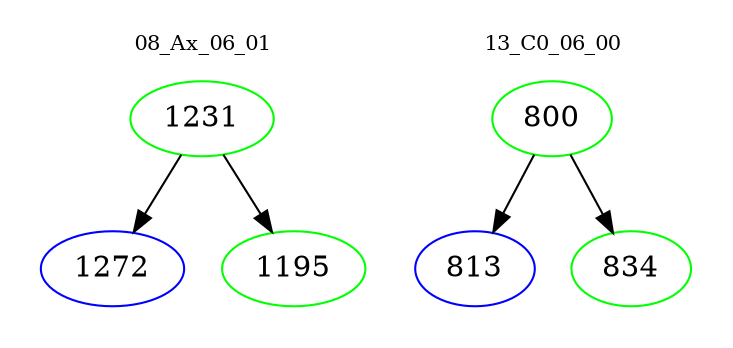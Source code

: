 digraph{
subgraph cluster_0 {
color = white
label = "08_Ax_06_01";
fontsize=10;
T0_1231 [label="1231", color="green"]
T0_1231 -> T0_1272 [color="black"]
T0_1272 [label="1272", color="blue"]
T0_1231 -> T0_1195 [color="black"]
T0_1195 [label="1195", color="green"]
}
subgraph cluster_1 {
color = white
label = "13_C0_06_00";
fontsize=10;
T1_800 [label="800", color="green"]
T1_800 -> T1_813 [color="black"]
T1_813 [label="813", color="blue"]
T1_800 -> T1_834 [color="black"]
T1_834 [label="834", color="green"]
}
}
